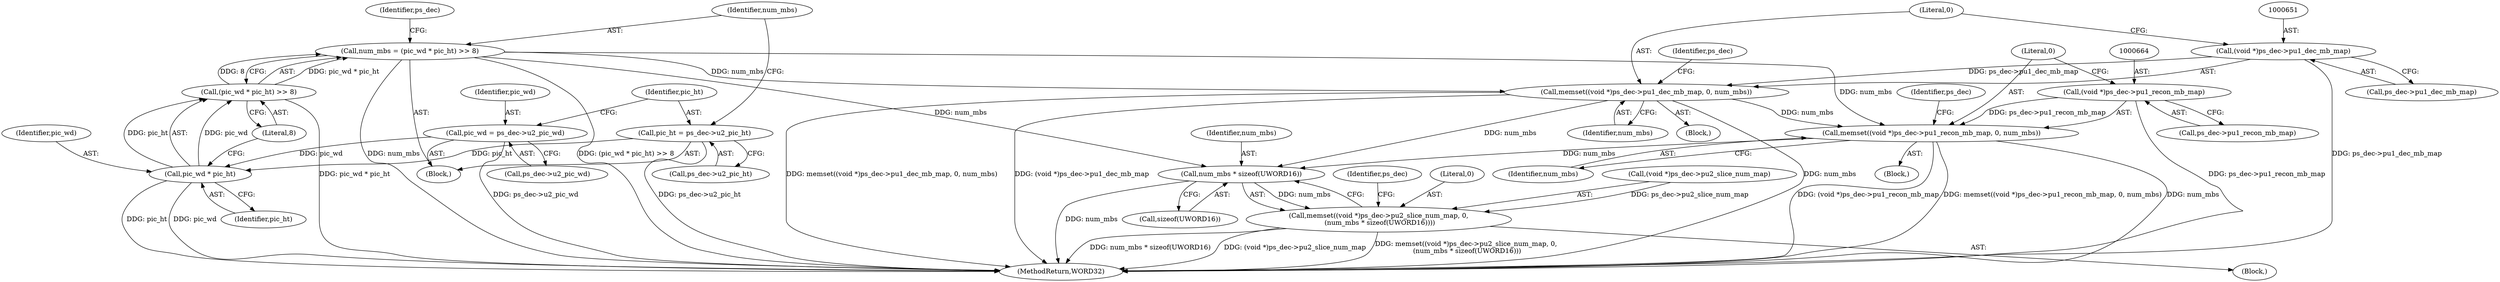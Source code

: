 digraph "0_Android_a78887bcffbc2995cf9ed72e0697acf560875e9e_3@API" {
"1000682" [label="(Call,num_mbs * sizeof(UWORD16))"];
"1000637" [label="(Call,num_mbs = (pic_wd * pic_ht) >> 8)"];
"1000639" [label="(Call,(pic_wd * pic_ht) >> 8)"];
"1000640" [label="(Call,pic_wd * pic_ht)"];
"1000627" [label="(Call,pic_wd = ps_dec->u2_pic_wd)"];
"1000632" [label="(Call,pic_ht = ps_dec->u2_pic_ht)"];
"1000649" [label="(Call,memset((void *)ps_dec->pu1_dec_mb_map, 0, num_mbs))"];
"1000650" [label="(Call,(void *)ps_dec->pu1_dec_mb_map)"];
"1000662" [label="(Call,memset((void *)ps_dec->pu1_recon_mb_map, 0, num_mbs))"];
"1000663" [label="(Call,(void *)ps_dec->pu1_recon_mb_map)"];
"1000675" [label="(Call,memset((void *)ps_dec->pu2_slice_num_map, 0,\n (num_mbs * sizeof(UWORD16))))"];
"1000676" [label="(Call,(void *)ps_dec->pu2_slice_num_map)"];
"1000656" [label="(Identifier,num_mbs)"];
"1000642" [label="(Identifier,pic_ht)"];
"1000638" [label="(Identifier,num_mbs)"];
"1000623" [label="(Block,)"];
"1002052" [label="(MethodReturn,WORD32)"];
"1000628" [label="(Identifier,pic_wd)"];
"1000682" [label="(Call,num_mbs * sizeof(UWORD16))"];
"1000639" [label="(Call,(pic_wd * pic_ht) >> 8)"];
"1000627" [label="(Call,pic_wd = ps_dec->u2_pic_wd)"];
"1000650" [label="(Call,(void *)ps_dec->pu1_dec_mb_map)"];
"1000688" [label="(Identifier,ps_dec)"];
"1000637" [label="(Call,num_mbs = (pic_wd * pic_ht) >> 8)"];
"1000649" [label="(Call,memset((void *)ps_dec->pu1_dec_mb_map, 0, num_mbs))"];
"1000672" [label="(Identifier,ps_dec)"];
"1000629" [label="(Call,ps_dec->u2_pic_wd)"];
"1000648" [label="(Block,)"];
"1000640" [label="(Call,pic_wd * pic_ht)"];
"1000641" [label="(Identifier,pic_wd)"];
"1000634" [label="(Call,ps_dec->u2_pic_ht)"];
"1000633" [label="(Identifier,pic_ht)"];
"1000655" [label="(Literal,0)"];
"1000632" [label="(Call,pic_ht = ps_dec->u2_pic_ht)"];
"1000646" [label="(Identifier,ps_dec)"];
"1000675" [label="(Call,memset((void *)ps_dec->pu2_slice_num_map, 0,\n (num_mbs * sizeof(UWORD16))))"];
"1000681" [label="(Literal,0)"];
"1000643" [label="(Literal,8)"];
"1000669" [label="(Identifier,num_mbs)"];
"1000663" [label="(Call,(void *)ps_dec->pu1_recon_mb_map)"];
"1000684" [label="(Call,sizeof(UWORD16))"];
"1000652" [label="(Call,ps_dec->pu1_dec_mb_map)"];
"1000683" [label="(Identifier,num_mbs)"];
"1000659" [label="(Identifier,ps_dec)"];
"1000668" [label="(Literal,0)"];
"1000661" [label="(Block,)"];
"1000665" [label="(Call,ps_dec->pu1_recon_mb_map)"];
"1000674" [label="(Block,)"];
"1000662" [label="(Call,memset((void *)ps_dec->pu1_recon_mb_map, 0, num_mbs))"];
"1000682" -> "1000675"  [label="AST: "];
"1000682" -> "1000684"  [label="CFG: "];
"1000683" -> "1000682"  [label="AST: "];
"1000684" -> "1000682"  [label="AST: "];
"1000675" -> "1000682"  [label="CFG: "];
"1000682" -> "1002052"  [label="DDG: num_mbs"];
"1000682" -> "1000675"  [label="DDG: num_mbs"];
"1000637" -> "1000682"  [label="DDG: num_mbs"];
"1000649" -> "1000682"  [label="DDG: num_mbs"];
"1000662" -> "1000682"  [label="DDG: num_mbs"];
"1000637" -> "1000623"  [label="AST: "];
"1000637" -> "1000639"  [label="CFG: "];
"1000638" -> "1000637"  [label="AST: "];
"1000639" -> "1000637"  [label="AST: "];
"1000646" -> "1000637"  [label="CFG: "];
"1000637" -> "1002052"  [label="DDG: num_mbs"];
"1000637" -> "1002052"  [label="DDG: (pic_wd * pic_ht) >> 8"];
"1000639" -> "1000637"  [label="DDG: pic_wd * pic_ht"];
"1000639" -> "1000637"  [label="DDG: 8"];
"1000637" -> "1000649"  [label="DDG: num_mbs"];
"1000637" -> "1000662"  [label="DDG: num_mbs"];
"1000639" -> "1000643"  [label="CFG: "];
"1000640" -> "1000639"  [label="AST: "];
"1000643" -> "1000639"  [label="AST: "];
"1000639" -> "1002052"  [label="DDG: pic_wd * pic_ht"];
"1000640" -> "1000639"  [label="DDG: pic_wd"];
"1000640" -> "1000639"  [label="DDG: pic_ht"];
"1000640" -> "1000642"  [label="CFG: "];
"1000641" -> "1000640"  [label="AST: "];
"1000642" -> "1000640"  [label="AST: "];
"1000643" -> "1000640"  [label="CFG: "];
"1000640" -> "1002052"  [label="DDG: pic_wd"];
"1000640" -> "1002052"  [label="DDG: pic_ht"];
"1000627" -> "1000640"  [label="DDG: pic_wd"];
"1000632" -> "1000640"  [label="DDG: pic_ht"];
"1000627" -> "1000623"  [label="AST: "];
"1000627" -> "1000629"  [label="CFG: "];
"1000628" -> "1000627"  [label="AST: "];
"1000629" -> "1000627"  [label="AST: "];
"1000633" -> "1000627"  [label="CFG: "];
"1000627" -> "1002052"  [label="DDG: ps_dec->u2_pic_wd"];
"1000632" -> "1000623"  [label="AST: "];
"1000632" -> "1000634"  [label="CFG: "];
"1000633" -> "1000632"  [label="AST: "];
"1000634" -> "1000632"  [label="AST: "];
"1000638" -> "1000632"  [label="CFG: "];
"1000632" -> "1002052"  [label="DDG: ps_dec->u2_pic_ht"];
"1000649" -> "1000648"  [label="AST: "];
"1000649" -> "1000656"  [label="CFG: "];
"1000650" -> "1000649"  [label="AST: "];
"1000655" -> "1000649"  [label="AST: "];
"1000656" -> "1000649"  [label="AST: "];
"1000659" -> "1000649"  [label="CFG: "];
"1000649" -> "1002052"  [label="DDG: (void *)ps_dec->pu1_dec_mb_map"];
"1000649" -> "1002052"  [label="DDG: num_mbs"];
"1000649" -> "1002052"  [label="DDG: memset((void *)ps_dec->pu1_dec_mb_map, 0, num_mbs)"];
"1000650" -> "1000649"  [label="DDG: ps_dec->pu1_dec_mb_map"];
"1000649" -> "1000662"  [label="DDG: num_mbs"];
"1000650" -> "1000652"  [label="CFG: "];
"1000651" -> "1000650"  [label="AST: "];
"1000652" -> "1000650"  [label="AST: "];
"1000655" -> "1000650"  [label="CFG: "];
"1000650" -> "1002052"  [label="DDG: ps_dec->pu1_dec_mb_map"];
"1000662" -> "1000661"  [label="AST: "];
"1000662" -> "1000669"  [label="CFG: "];
"1000663" -> "1000662"  [label="AST: "];
"1000668" -> "1000662"  [label="AST: "];
"1000669" -> "1000662"  [label="AST: "];
"1000672" -> "1000662"  [label="CFG: "];
"1000662" -> "1002052"  [label="DDG: (void *)ps_dec->pu1_recon_mb_map"];
"1000662" -> "1002052"  [label="DDG: memset((void *)ps_dec->pu1_recon_mb_map, 0, num_mbs)"];
"1000662" -> "1002052"  [label="DDG: num_mbs"];
"1000663" -> "1000662"  [label="DDG: ps_dec->pu1_recon_mb_map"];
"1000663" -> "1000665"  [label="CFG: "];
"1000664" -> "1000663"  [label="AST: "];
"1000665" -> "1000663"  [label="AST: "];
"1000668" -> "1000663"  [label="CFG: "];
"1000663" -> "1002052"  [label="DDG: ps_dec->pu1_recon_mb_map"];
"1000675" -> "1000674"  [label="AST: "];
"1000676" -> "1000675"  [label="AST: "];
"1000681" -> "1000675"  [label="AST: "];
"1000688" -> "1000675"  [label="CFG: "];
"1000675" -> "1002052"  [label="DDG: num_mbs * sizeof(UWORD16)"];
"1000675" -> "1002052"  [label="DDG: (void *)ps_dec->pu2_slice_num_map"];
"1000675" -> "1002052"  [label="DDG: memset((void *)ps_dec->pu2_slice_num_map, 0,\n (num_mbs * sizeof(UWORD16)))"];
"1000676" -> "1000675"  [label="DDG: ps_dec->pu2_slice_num_map"];
}
